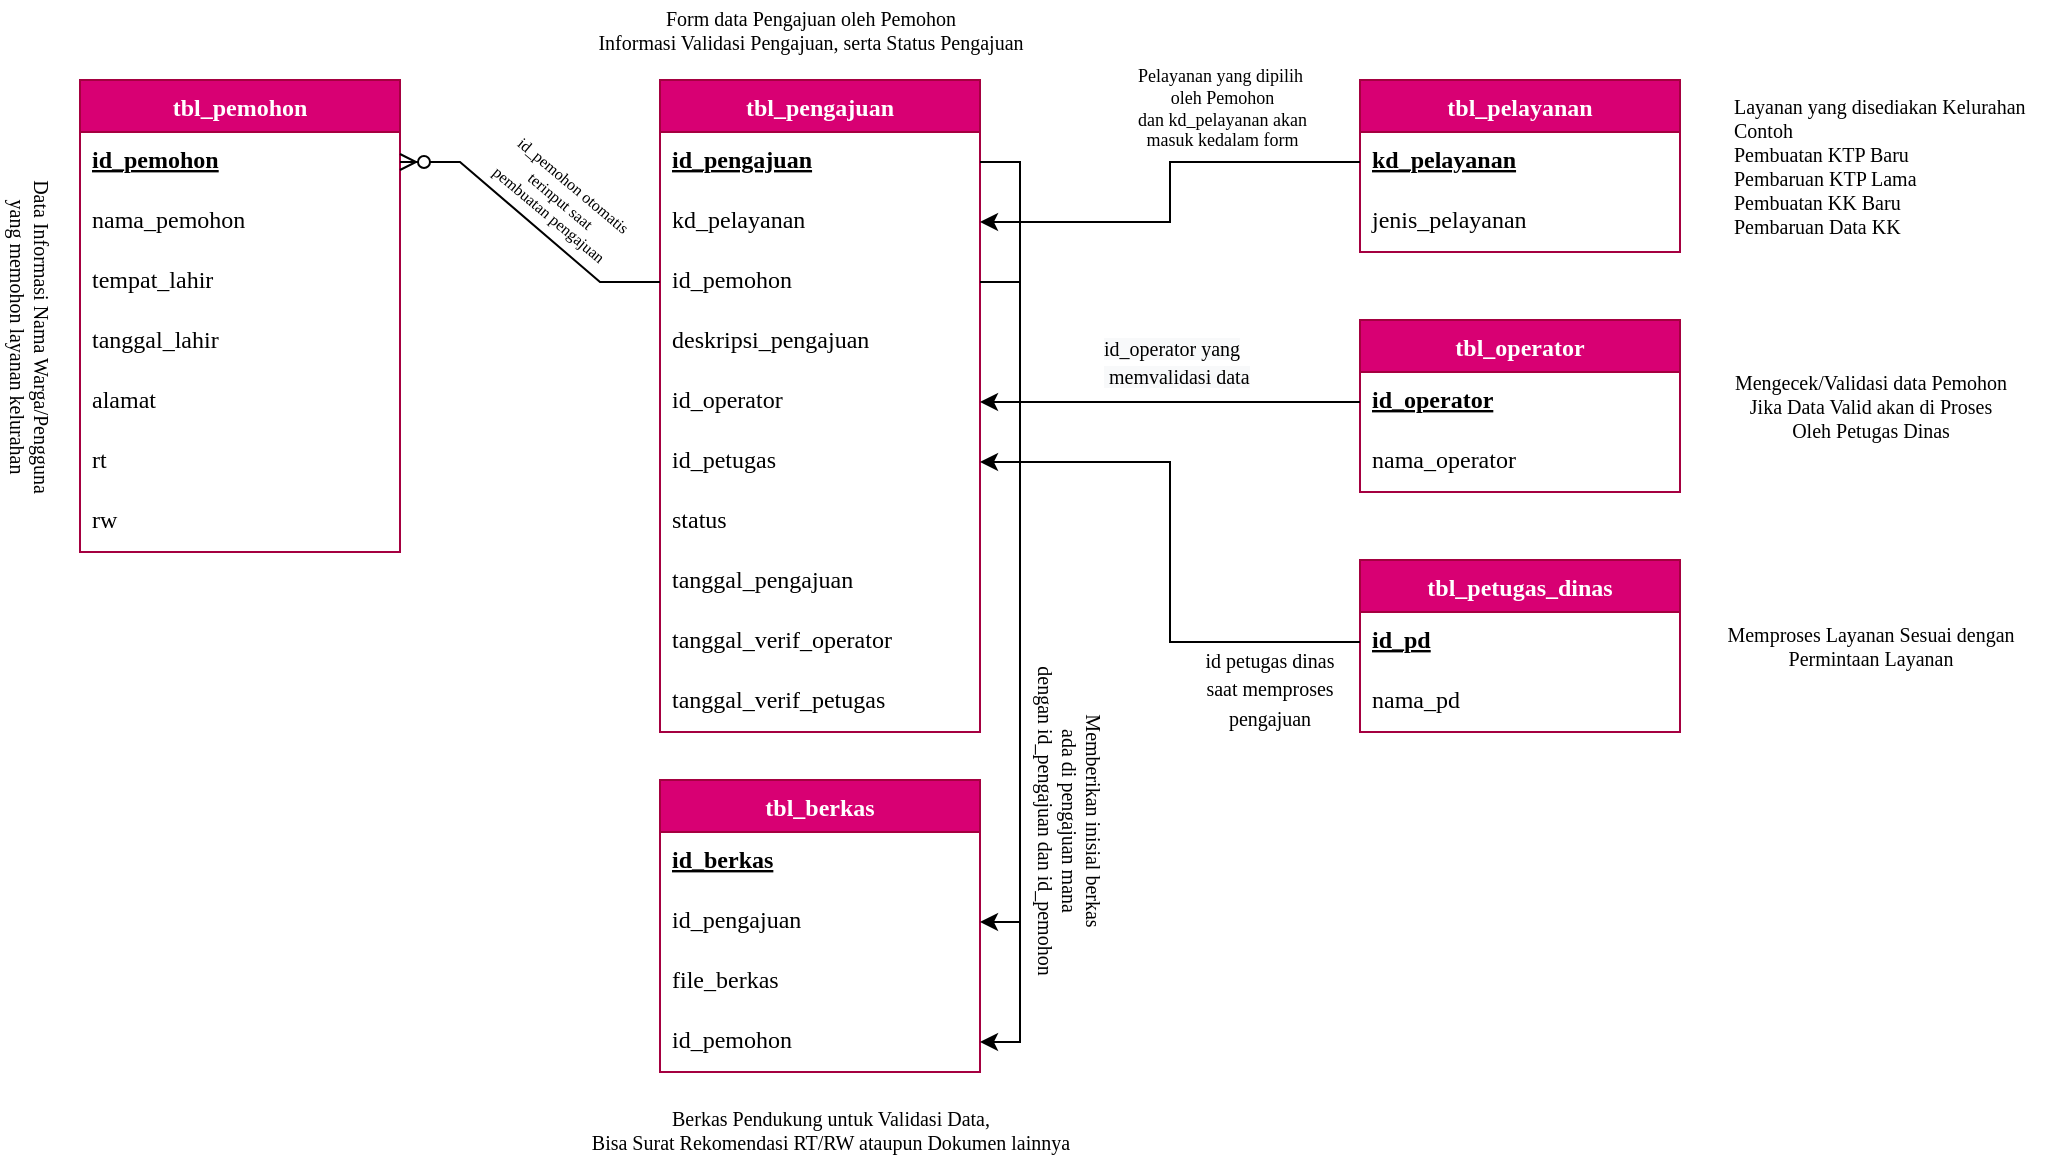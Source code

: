 <mxfile version="17.3.0" type="github"><diagram id="S2zcIJTV4yihRADVulQJ" name="Page-1"><mxGraphModel dx="1040" dy="528" grid="1" gridSize="10" guides="1" tooltips="1" connect="1" arrows="1" fold="1" page="1" pageScale="1" pageWidth="1100" pageHeight="850" background="none" math="0" shadow="0"><root><mxCell id="0"/><mxCell id="1" parent="0"/><mxCell id="urCnK-_kqWjpuuKNFAzV-19" value="tbl_pemohon" style="swimlane;fontStyle=1;childLayout=stackLayout;horizontal=1;startSize=26;horizontalStack=0;resizeParent=1;resizeParentMax=0;resizeLast=0;collapsible=1;marginBottom=0;align=center;fontSize=12;fontFamily=Google Sans;fontSource=https%3A%2F%2Ffonts.googleapis.com%2Fcss%3Ffamily%3DGoogle%2BSans;fillColor=#d80073;strokeColor=#A50040;fontColor=#ffffff;" vertex="1" parent="1"><mxGeometry x="140" y="200" width="160" height="236" as="geometry"/></mxCell><mxCell id="urCnK-_kqWjpuuKNFAzV-20" value="id_pemohon" style="text;strokeColor=none;fillColor=none;spacingLeft=4;spacingRight=4;overflow=hidden;rotatable=0;points=[[0,0.5],[1,0.5]];portConstraint=eastwest;fontSize=12;fontFamily=Google Sans;fontSource=https%3A%2F%2Ffonts.googleapis.com%2Fcss%3Ffamily%3DGoogle%2BSans;fontStyle=5" vertex="1" parent="urCnK-_kqWjpuuKNFAzV-19"><mxGeometry y="26" width="160" height="30" as="geometry"/></mxCell><mxCell id="urCnK-_kqWjpuuKNFAzV-21" value="nama_pemohon" style="text;strokeColor=none;fillColor=none;spacingLeft=4;spacingRight=4;overflow=hidden;rotatable=0;points=[[0,0.5],[1,0.5]];portConstraint=eastwest;fontSize=12;fontFamily=Google Sans;fontSource=https%3A%2F%2Ffonts.googleapis.com%2Fcss%3Ffamily%3DGoogle%2BSans;" vertex="1" parent="urCnK-_kqWjpuuKNFAzV-19"><mxGeometry y="56" width="160" height="30" as="geometry"/></mxCell><mxCell id="urCnK-_kqWjpuuKNFAzV-22" value="tempat_lahir" style="text;strokeColor=none;fillColor=none;spacingLeft=4;spacingRight=4;overflow=hidden;rotatable=0;points=[[0,0.5],[1,0.5]];portConstraint=eastwest;fontSize=12;fontFamily=Google Sans;fontSource=https%3A%2F%2Ffonts.googleapis.com%2Fcss%3Ffamily%3DGoogle%2BSans;" vertex="1" parent="urCnK-_kqWjpuuKNFAzV-19"><mxGeometry y="86" width="160" height="30" as="geometry"/></mxCell><mxCell id="urCnK-_kqWjpuuKNFAzV-23" value="tanggal_lahir" style="text;strokeColor=none;fillColor=none;spacingLeft=4;spacingRight=4;overflow=hidden;rotatable=0;points=[[0,0.5],[1,0.5]];portConstraint=eastwest;fontSize=12;fontFamily=Google Sans;fontSource=https%3A%2F%2Ffonts.googleapis.com%2Fcss%3Ffamily%3DGoogle%2BSans;" vertex="1" parent="urCnK-_kqWjpuuKNFAzV-19"><mxGeometry y="116" width="160" height="30" as="geometry"/></mxCell><mxCell id="urCnK-_kqWjpuuKNFAzV-24" value="alamat" style="text;strokeColor=none;fillColor=none;spacingLeft=4;spacingRight=4;overflow=hidden;rotatable=0;points=[[0,0.5],[1,0.5]];portConstraint=eastwest;fontSize=12;fontFamily=Google Sans;fontSource=https%3A%2F%2Ffonts.googleapis.com%2Fcss%3Ffamily%3DGoogle%2BSans;" vertex="1" parent="urCnK-_kqWjpuuKNFAzV-19"><mxGeometry y="146" width="160" height="30" as="geometry"/></mxCell><mxCell id="urCnK-_kqWjpuuKNFAzV-25" value="rt" style="text;strokeColor=none;fillColor=none;spacingLeft=4;spacingRight=4;overflow=hidden;rotatable=0;points=[[0,0.5],[1,0.5]];portConstraint=eastwest;fontSize=12;fontFamily=Google Sans;fontSource=https%3A%2F%2Ffonts.googleapis.com%2Fcss%3Ffamily%3DGoogle%2BSans;" vertex="1" parent="urCnK-_kqWjpuuKNFAzV-19"><mxGeometry y="176" width="160" height="30" as="geometry"/></mxCell><mxCell id="urCnK-_kqWjpuuKNFAzV-26" value="rw" style="text;strokeColor=none;fillColor=none;spacingLeft=4;spacingRight=4;overflow=hidden;rotatable=0;points=[[0,0.5],[1,0.5]];portConstraint=eastwest;fontSize=12;fontFamily=Google Sans;fontSource=https%3A%2F%2Ffonts.googleapis.com%2Fcss%3Ffamily%3DGoogle%2BSans;" vertex="1" parent="urCnK-_kqWjpuuKNFAzV-19"><mxGeometry y="206" width="160" height="30" as="geometry"/></mxCell><mxCell id="urCnK-_kqWjpuuKNFAzV-27" value="tbl_pengajuan" style="swimlane;fontStyle=1;childLayout=stackLayout;horizontal=1;startSize=26;horizontalStack=0;resizeParent=1;resizeParentMax=0;resizeLast=0;collapsible=1;marginBottom=0;align=center;fontSize=12;fontFamily=Google Sans;fontSource=https%3A%2F%2Ffonts.googleapis.com%2Fcss%3Ffamily%3DGoogle%2BSans;fillColor=#d80073;strokeColor=#A50040;fontColor=#ffffff;" vertex="1" parent="1"><mxGeometry x="430" y="200" width="160" height="326" as="geometry"/></mxCell><mxCell id="urCnK-_kqWjpuuKNFAzV-28" value="id_pengajuan" style="text;strokeColor=none;fillColor=none;spacingLeft=4;spacingRight=4;overflow=hidden;rotatable=0;points=[[0,0.5],[1,0.5]];portConstraint=eastwest;fontSize=12;fontFamily=Google Sans;fontSource=https%3A%2F%2Ffonts.googleapis.com%2Fcss%3Ffamily%3DGoogle%2BSans;fontStyle=5" vertex="1" parent="urCnK-_kqWjpuuKNFAzV-27"><mxGeometry y="26" width="160" height="30" as="geometry"/></mxCell><mxCell id="urCnK-_kqWjpuuKNFAzV-29" value="kd_pelayanan" style="text;strokeColor=none;fillColor=none;spacingLeft=4;spacingRight=4;overflow=hidden;rotatable=0;points=[[0,0.5],[1,0.5]];portConstraint=eastwest;fontSize=12;fontFamily=Google Sans;fontSource=https%3A%2F%2Ffonts.googleapis.com%2Fcss%3Ffamily%3DGoogle%2BSans;" vertex="1" parent="urCnK-_kqWjpuuKNFAzV-27"><mxGeometry y="56" width="160" height="30" as="geometry"/></mxCell><mxCell id="urCnK-_kqWjpuuKNFAzV-30" value="id_pemohon" style="text;strokeColor=none;fillColor=none;spacingLeft=4;spacingRight=4;overflow=hidden;rotatable=0;points=[[0,0.5],[1,0.5]];portConstraint=eastwest;fontSize=12;fontFamily=Google Sans;fontSource=https%3A%2F%2Ffonts.googleapis.com%2Fcss%3Ffamily%3DGoogle%2BSans;" vertex="1" parent="urCnK-_kqWjpuuKNFAzV-27"><mxGeometry y="86" width="160" height="30" as="geometry"/></mxCell><mxCell id="urCnK-_kqWjpuuKNFAzV-31" value="deskripsi_pengajuan" style="text;strokeColor=none;fillColor=none;spacingLeft=4;spacingRight=4;overflow=hidden;rotatable=0;points=[[0,0.5],[1,0.5]];portConstraint=eastwest;fontSize=12;fontFamily=Google Sans;fontSource=https%3A%2F%2Ffonts.googleapis.com%2Fcss%3Ffamily%3DGoogle%2BSans;" vertex="1" parent="urCnK-_kqWjpuuKNFAzV-27"><mxGeometry y="116" width="160" height="30" as="geometry"/></mxCell><mxCell id="urCnK-_kqWjpuuKNFAzV-32" value="id_operator" style="text;strokeColor=none;fillColor=none;spacingLeft=4;spacingRight=4;overflow=hidden;rotatable=0;points=[[0,0.5],[1,0.5]];portConstraint=eastwest;fontSize=12;fontFamily=Google Sans;fontSource=https%3A%2F%2Ffonts.googleapis.com%2Fcss%3Ffamily%3DGoogle%2BSans;" vertex="1" parent="urCnK-_kqWjpuuKNFAzV-27"><mxGeometry y="146" width="160" height="30" as="geometry"/></mxCell><mxCell id="urCnK-_kqWjpuuKNFAzV-33" value="id_petugas" style="text;strokeColor=none;fillColor=none;spacingLeft=4;spacingRight=4;overflow=hidden;rotatable=0;points=[[0,0.5],[1,0.5]];portConstraint=eastwest;fontSize=12;fontFamily=Google Sans;fontSource=https%3A%2F%2Ffonts.googleapis.com%2Fcss%3Ffamily%3DGoogle%2BSans;" vertex="1" parent="urCnK-_kqWjpuuKNFAzV-27"><mxGeometry y="176" width="160" height="30" as="geometry"/></mxCell><mxCell id="urCnK-_kqWjpuuKNFAzV-34" value="status" style="text;strokeColor=none;fillColor=none;spacingLeft=4;spacingRight=4;overflow=hidden;rotatable=0;points=[[0,0.5],[1,0.5]];portConstraint=eastwest;fontSize=12;fontFamily=Google Sans;fontSource=https%3A%2F%2Ffonts.googleapis.com%2Fcss%3Ffamily%3DGoogle%2BSans;" vertex="1" parent="urCnK-_kqWjpuuKNFAzV-27"><mxGeometry y="206" width="160" height="30" as="geometry"/></mxCell><mxCell id="urCnK-_kqWjpuuKNFAzV-36" value="tanggal_pengajuan" style="text;strokeColor=none;fillColor=none;spacingLeft=4;spacingRight=4;overflow=hidden;rotatable=0;points=[[0,0.5],[1,0.5]];portConstraint=eastwest;fontSize=12;fontFamily=Google Sans;fontSource=https%3A%2F%2Ffonts.googleapis.com%2Fcss%3Ffamily%3DGoogle%2BSans;" vertex="1" parent="urCnK-_kqWjpuuKNFAzV-27"><mxGeometry y="236" width="160" height="30" as="geometry"/></mxCell><mxCell id="urCnK-_kqWjpuuKNFAzV-37" value="tanggal_verif_operator" style="text;strokeColor=none;fillColor=none;spacingLeft=4;spacingRight=4;overflow=hidden;rotatable=0;points=[[0,0.5],[1,0.5]];portConstraint=eastwest;fontSize=12;fontFamily=Google Sans;fontSource=https%3A%2F%2Ffonts.googleapis.com%2Fcss%3Ffamily%3DGoogle%2BSans;" vertex="1" parent="urCnK-_kqWjpuuKNFAzV-27"><mxGeometry y="266" width="160" height="30" as="geometry"/></mxCell><mxCell id="urCnK-_kqWjpuuKNFAzV-38" value="tanggal_verif_petugas" style="text;strokeColor=none;fillColor=none;spacingLeft=4;spacingRight=4;overflow=hidden;rotatable=0;points=[[0,0.5],[1,0.5]];portConstraint=eastwest;fontSize=12;fontFamily=Google Sans;fontSource=https%3A%2F%2Ffonts.googleapis.com%2Fcss%3Ffamily%3DGoogle%2BSans;" vertex="1" parent="urCnK-_kqWjpuuKNFAzV-27"><mxGeometry y="296" width="160" height="30" as="geometry"/></mxCell><mxCell id="urCnK-_kqWjpuuKNFAzV-35" value="" style="edgeStyle=entityRelationEdgeStyle;fontSize=12;html=1;endArrow=ERzeroToMany;endFill=1;rounded=0;fontFamily=Google Sans;fontSource=https%3A%2F%2Ffonts.googleapis.com%2Fcss%3Ffamily%3DGoogle%2BSans;entryX=1;entryY=0.5;entryDx=0;entryDy=0;" edge="1" parent="1" source="urCnK-_kqWjpuuKNFAzV-30" target="urCnK-_kqWjpuuKNFAzV-20"><mxGeometry width="100" height="100" relative="1" as="geometry"><mxPoint x="270" y="330" as="sourcePoint"/><mxPoint x="370" y="230" as="targetPoint"/></mxGeometry></mxCell><mxCell id="urCnK-_kqWjpuuKNFAzV-39" value="tbl_pelayanan" style="swimlane;fontStyle=1;childLayout=stackLayout;horizontal=1;startSize=26;horizontalStack=0;resizeParent=1;resizeParentMax=0;resizeLast=0;collapsible=1;marginBottom=0;align=center;fontSize=12;fontFamily=Google Sans;fontSource=https%3A%2F%2Ffonts.googleapis.com%2Fcss%3Ffamily%3DGoogle%2BSans;labelBackgroundColor=none;fillColor=#d80073;strokeColor=#A50040;fontColor=#ffffff;" vertex="1" parent="1"><mxGeometry x="780" y="200" width="160" height="86" as="geometry"/></mxCell><mxCell id="urCnK-_kqWjpuuKNFAzV-40" value="kd_pelayanan" style="text;strokeColor=none;fillColor=none;spacingLeft=4;spacingRight=4;overflow=hidden;rotatable=0;points=[[0,0.5],[1,0.5]];portConstraint=eastwest;fontSize=12;fontFamily=Google Sans;fontSource=https%3A%2F%2Ffonts.googleapis.com%2Fcss%3Ffamily%3DGoogle%2BSans;fontStyle=5" vertex="1" parent="urCnK-_kqWjpuuKNFAzV-39"><mxGeometry y="26" width="160" height="30" as="geometry"/></mxCell><mxCell id="urCnK-_kqWjpuuKNFAzV-41" value="jenis_pelayanan" style="text;strokeColor=none;fillColor=none;spacingLeft=4;spacingRight=4;overflow=hidden;rotatable=0;points=[[0,0.5],[1,0.5]];portConstraint=eastwest;fontSize=12;fontFamily=Google Sans;fontSource=https%3A%2F%2Ffonts.googleapis.com%2Fcss%3Ffamily%3DGoogle%2BSans;" vertex="1" parent="urCnK-_kqWjpuuKNFAzV-39"><mxGeometry y="56" width="160" height="30" as="geometry"/></mxCell><mxCell id="urCnK-_kqWjpuuKNFAzV-52" value="tbl_operator" style="swimlane;fontStyle=1;childLayout=stackLayout;horizontal=1;startSize=26;horizontalStack=0;resizeParent=1;resizeParentMax=0;resizeLast=0;collapsible=1;marginBottom=0;align=center;fontSize=12;fontFamily=Google Sans;fontSource=https%3A%2F%2Ffonts.googleapis.com%2Fcss%3Ffamily%3DGoogle%2BSans;fillColor=#d80073;strokeColor=#A50040;fontColor=#ffffff;" vertex="1" parent="1"><mxGeometry x="780" y="320" width="160" height="86" as="geometry"/></mxCell><mxCell id="urCnK-_kqWjpuuKNFAzV-53" value="id_operator" style="text;strokeColor=none;fillColor=none;spacingLeft=4;spacingRight=4;overflow=hidden;rotatable=0;points=[[0,0.5],[1,0.5]];portConstraint=eastwest;fontSize=12;fontFamily=Google Sans;fontSource=https%3A%2F%2Ffonts.googleapis.com%2Fcss%3Ffamily%3DGoogle%2BSans;fontStyle=5" vertex="1" parent="urCnK-_kqWjpuuKNFAzV-52"><mxGeometry y="26" width="160" height="30" as="geometry"/></mxCell><mxCell id="urCnK-_kqWjpuuKNFAzV-54" value="nama_operator" style="text;strokeColor=none;fillColor=none;spacingLeft=4;spacingRight=4;overflow=hidden;rotatable=0;points=[[0,0.5],[1,0.5]];portConstraint=eastwest;fontSize=12;fontFamily=Google Sans;fontSource=https%3A%2F%2Ffonts.googleapis.com%2Fcss%3Ffamily%3DGoogle%2BSans;" vertex="1" parent="urCnK-_kqWjpuuKNFAzV-52"><mxGeometry y="56" width="160" height="30" as="geometry"/></mxCell><mxCell id="urCnK-_kqWjpuuKNFAzV-55" value="tbl_petugas_dinas" style="swimlane;fontStyle=1;childLayout=stackLayout;horizontal=1;startSize=26;horizontalStack=0;resizeParent=1;resizeParentMax=0;resizeLast=0;collapsible=1;marginBottom=0;align=center;fontSize=12;fontFamily=Google Sans;fontSource=https%3A%2F%2Ffonts.googleapis.com%2Fcss%3Ffamily%3DGoogle%2BSans;fillColor=#d80073;strokeColor=#A50040;fontColor=#ffffff;" vertex="1" parent="1"><mxGeometry x="780" y="440" width="160" height="86" as="geometry"/></mxCell><mxCell id="urCnK-_kqWjpuuKNFAzV-56" value="id_pd" style="text;strokeColor=none;fillColor=none;spacingLeft=4;spacingRight=4;overflow=hidden;rotatable=0;points=[[0,0.5],[1,0.5]];portConstraint=eastwest;fontSize=12;fontFamily=Google Sans;fontSource=https%3A%2F%2Ffonts.googleapis.com%2Fcss%3Ffamily%3DGoogle%2BSans;fontStyle=5" vertex="1" parent="urCnK-_kqWjpuuKNFAzV-55"><mxGeometry y="26" width="160" height="30" as="geometry"/></mxCell><mxCell id="urCnK-_kqWjpuuKNFAzV-57" value="nama_pd" style="text;strokeColor=none;fillColor=none;spacingLeft=4;spacingRight=4;overflow=hidden;rotatable=0;points=[[0,0.5],[1,0.5]];portConstraint=eastwest;fontSize=12;fontFamily=Google Sans;fontSource=https%3A%2F%2Ffonts.googleapis.com%2Fcss%3Ffamily%3DGoogle%2BSans;" vertex="1" parent="urCnK-_kqWjpuuKNFAzV-55"><mxGeometry y="56" width="160" height="30" as="geometry"/></mxCell><mxCell id="urCnK-_kqWjpuuKNFAzV-58" value="tbl_berkas" style="swimlane;fontStyle=1;childLayout=stackLayout;horizontal=1;startSize=26;horizontalStack=0;resizeParent=1;resizeParentMax=0;resizeLast=0;collapsible=1;marginBottom=0;align=center;fontSize=12;fontFamily=Google Sans;fontSource=https%3A%2F%2Ffonts.googleapis.com%2Fcss%3Ffamily%3DGoogle%2BSans;fillColor=#d80073;strokeColor=#A50040;fontColor=#ffffff;" vertex="1" parent="1"><mxGeometry x="430" y="550" width="160" height="146" as="geometry"/></mxCell><mxCell id="urCnK-_kqWjpuuKNFAzV-59" value="id_berkas" style="text;strokeColor=none;fillColor=none;spacingLeft=4;spacingRight=4;overflow=hidden;rotatable=0;points=[[0,0.5],[1,0.5]];portConstraint=eastwest;fontSize=12;fontFamily=Google Sans;fontSource=https%3A%2F%2Ffonts.googleapis.com%2Fcss%3Ffamily%3DGoogle%2BSans;fontStyle=5" vertex="1" parent="urCnK-_kqWjpuuKNFAzV-58"><mxGeometry y="26" width="160" height="30" as="geometry"/></mxCell><mxCell id="urCnK-_kqWjpuuKNFAzV-60" value="id_pengajuan" style="text;strokeColor=none;fillColor=none;spacingLeft=4;spacingRight=4;overflow=hidden;rotatable=0;points=[[0,0.5],[1,0.5]];portConstraint=eastwest;fontSize=12;fontFamily=Google Sans;fontSource=https%3A%2F%2Ffonts.googleapis.com%2Fcss%3Ffamily%3DGoogle%2BSans;" vertex="1" parent="urCnK-_kqWjpuuKNFAzV-58"><mxGeometry y="56" width="160" height="30" as="geometry"/></mxCell><mxCell id="urCnK-_kqWjpuuKNFAzV-61" value="file_berkas" style="text;strokeColor=none;fillColor=none;spacingLeft=4;spacingRight=4;overflow=hidden;rotatable=0;points=[[0,0.5],[1,0.5]];portConstraint=eastwest;fontSize=12;fontFamily=Google Sans;fontSource=https%3A%2F%2Ffonts.googleapis.com%2Fcss%3Ffamily%3DGoogle%2BSans;" vertex="1" parent="urCnK-_kqWjpuuKNFAzV-58"><mxGeometry y="86" width="160" height="30" as="geometry"/></mxCell><mxCell id="urCnK-_kqWjpuuKNFAzV-62" value="id_pemohon" style="text;strokeColor=none;fillColor=none;spacingLeft=4;spacingRight=4;overflow=hidden;rotatable=0;points=[[0,0.5],[1,0.5]];portConstraint=eastwest;fontSize=12;fontFamily=Google Sans;fontSource=https%3A%2F%2Ffonts.googleapis.com%2Fcss%3Ffamily%3DGoogle%2BSans;" vertex="1" parent="urCnK-_kqWjpuuKNFAzV-58"><mxGeometry y="116" width="160" height="30" as="geometry"/></mxCell><mxCell id="urCnK-_kqWjpuuKNFAzV-72" value="Memberikan inisial berkas&lt;br style=&quot;font-size: 10px&quot;&gt;ada di pengajuan mana&lt;br style=&quot;font-size: 10px&quot;&gt;dengan id_pengajuan dan id_pemohon" style="text;html=1;align=center;verticalAlign=middle;resizable=0;points=[];autosize=1;strokeColor=none;fillColor=none;fontFamily=Google Sans;fontSize=10;rotation=90;" vertex="1" parent="1"><mxGeometry x="540" y="550" width="190" height="40" as="geometry"/></mxCell><mxCell id="urCnK-_kqWjpuuKNFAzV-75" value="&lt;span style=&quot;color: rgb(0, 0, 0); font-family: &amp;quot;google sans&amp;quot;; font-size: 10px; font-style: normal; font-weight: 400; letter-spacing: normal; text-align: right; text-indent: 0px; text-transform: none; word-spacing: 0px; background-color: rgb(248, 249, 250); display: inline; float: none;&quot;&gt;id_operator yang&lt;/span&gt;&lt;br style=&quot;color: rgb(0, 0, 0); font-family: &amp;quot;google sans&amp;quot;; font-size: 10px; font-style: normal; font-weight: 400; letter-spacing: normal; text-align: right; text-indent: 0px; text-transform: none; word-spacing: 0px; background-color: rgb(248, 249, 250);&quot;&gt;&lt;span style=&quot;color: rgb(0, 0, 0); font-family: &amp;quot;google sans&amp;quot;; font-size: 10px; font-style: normal; font-weight: 400; letter-spacing: normal; text-align: right; text-indent: 0px; text-transform: none; word-spacing: 0px; background-color: rgb(248, 249, 250); display: inline; float: none;&quot;&gt;&amp;nbsp;memvalidasi data&lt;/span&gt;" style="text;whiteSpace=wrap;html=1;fontSize=12;fontFamily=Google Sans;" vertex="1" parent="1"><mxGeometry x="650" y="320" width="110" height="50" as="geometry"/></mxCell><mxCell id="urCnK-_kqWjpuuKNFAzV-76" style="edgeStyle=orthogonalEdgeStyle;rounded=0;orthogonalLoop=1;jettySize=auto;html=1;exitX=0;exitY=0.5;exitDx=0;exitDy=0;entryX=1;entryY=0.5;entryDx=0;entryDy=0;fontFamily=Google Sans;fontSource=https%3A%2F%2Ffonts.googleapis.com%2Fcss%3Ffamily%3DGoogle%2BSans;fontSize=12;" edge="1" parent="1" source="urCnK-_kqWjpuuKNFAzV-53" target="urCnK-_kqWjpuuKNFAzV-32"><mxGeometry relative="1" as="geometry"/></mxCell><mxCell id="urCnK-_kqWjpuuKNFAzV-77" style="edgeStyle=orthogonalEdgeStyle;rounded=0;orthogonalLoop=1;jettySize=auto;html=1;exitX=1;exitY=0.5;exitDx=0;exitDy=0;fontFamily=Google Sans;fontSource=https%3A%2F%2Ffonts.googleapis.com%2Fcss%3Ffamily%3DGoogle%2BSans;fontSize=12;" edge="1" parent="1" source="urCnK-_kqWjpuuKNFAzV-28" target="urCnK-_kqWjpuuKNFAzV-60"><mxGeometry relative="1" as="geometry"/></mxCell><mxCell id="urCnK-_kqWjpuuKNFAzV-78" style="edgeStyle=orthogonalEdgeStyle;rounded=0;orthogonalLoop=1;jettySize=auto;html=1;exitX=0;exitY=0.5;exitDx=0;exitDy=0;entryX=1;entryY=0.5;entryDx=0;entryDy=0;fontFamily=Google Sans;fontSource=https%3A%2F%2Ffonts.googleapis.com%2Fcss%3Ffamily%3DGoogle%2BSans;fontSize=12;" edge="1" parent="1" source="urCnK-_kqWjpuuKNFAzV-40" target="urCnK-_kqWjpuuKNFAzV-29"><mxGeometry relative="1" as="geometry"/></mxCell><mxCell id="urCnK-_kqWjpuuKNFAzV-79" style="edgeStyle=orthogonalEdgeStyle;rounded=0;orthogonalLoop=1;jettySize=auto;html=1;exitX=0;exitY=0.5;exitDx=0;exitDy=0;entryX=1;entryY=0.5;entryDx=0;entryDy=0;fontFamily=Google Sans;fontSource=https%3A%2F%2Ffonts.googleapis.com%2Fcss%3Ffamily%3DGoogle%2BSans;fontSize=12;" edge="1" parent="1" source="urCnK-_kqWjpuuKNFAzV-56" target="urCnK-_kqWjpuuKNFAzV-33"><mxGeometry relative="1" as="geometry"/></mxCell><mxCell id="urCnK-_kqWjpuuKNFAzV-80" value="Data Informasi Nama Warga/Pengguna&lt;br&gt;yang memohon layanan kelurahan" style="text;html=1;align=center;verticalAlign=middle;resizable=0;points=[];autosize=1;strokeColor=none;fillColor=none;fontFamily=Google Sans;fontSize=10;rotation=90;" vertex="1" parent="1"><mxGeometry x="20" y="313" width="190" height="30" as="geometry"/></mxCell><mxCell id="urCnK-_kqWjpuuKNFAzV-81" value="Mengecek/Validasi data Pemohon&lt;br&gt;Jika Data Valid akan di Proses&lt;br&gt;Oleh Petugas Dinas" style="text;html=1;align=center;verticalAlign=middle;resizable=0;points=[];autosize=1;strokeColor=none;fillColor=none;fontFamily=Google Sans;fontSize=10;rotation=0;" vertex="1" parent="1"><mxGeometry x="950" y="343" width="170" height="40" as="geometry"/></mxCell><mxCell id="urCnK-_kqWjpuuKNFAzV-82" value="Memproses Layanan Sesuai dengan&lt;br&gt;Permintaan Layanan" style="text;html=1;align=center;verticalAlign=middle;resizable=0;points=[];autosize=1;strokeColor=none;fillColor=none;fontFamily=Google Sans;fontSize=10;rotation=0;" vertex="1" parent="1"><mxGeometry x="945" y="468" width="180" height="30" as="geometry"/></mxCell><mxCell id="urCnK-_kqWjpuuKNFAzV-83" value="Layanan yang disediakan Kelurahan&lt;br&gt;Contoh&lt;br&gt;Pembuatan KTP Baru&lt;br&gt;Pembaruan KTP Lama&lt;br&gt;Pembuatan KK Baru&lt;br&gt;Pembaruan Data KK" style="text;html=1;align=left;verticalAlign=middle;resizable=0;points=[];autosize=1;strokeColor=none;fillColor=none;fontFamily=Google Sans;fontSize=10;rotation=0;" vertex="1" parent="1"><mxGeometry x="965" y="203" width="170" height="80" as="geometry"/></mxCell><mxCell id="urCnK-_kqWjpuuKNFAzV-84" value="Form data Pengajuan oleh Pemohon&lt;br&gt;Informasi Validasi Pengajuan, serta Status Pengajuan" style="text;html=1;align=center;verticalAlign=middle;resizable=0;points=[];autosize=1;strokeColor=none;fillColor=none;fontFamily=Google Sans;fontSize=10;rotation=0;" vertex="1" parent="1"><mxGeometry x="380" y="160" width="250" height="30" as="geometry"/></mxCell><mxCell id="urCnK-_kqWjpuuKNFAzV-85" value="Berkas Pendukung untuk Validasi Data,&lt;br&gt;Bisa Surat Rekomendasi RT/RW ataupun Dokumen lainnya" style="text;html=1;align=center;verticalAlign=middle;resizable=0;points=[];autosize=1;strokeColor=none;fillColor=none;fontFamily=Google Sans;fontSize=10;rotation=0;" vertex="1" parent="1"><mxGeometry x="380" y="710" width="270" height="30" as="geometry"/></mxCell><mxCell id="urCnK-_kqWjpuuKNFAzV-86" value="id_pemohon otomatis &lt;br style=&quot;font-size: 8px;&quot;&gt;terinput saat&lt;br style=&quot;font-size: 8px;&quot;&gt;pembuatan pengajuan" style="text;html=1;align=center;verticalAlign=middle;resizable=0;points=[];autosize=1;strokeColor=none;fillColor=none;fontFamily=Google Sans;fontSize=8;rotation=40;" vertex="1" parent="1"><mxGeometry x="330" y="240" width="100" height="40" as="geometry"/></mxCell><mxCell id="urCnK-_kqWjpuuKNFAzV-87" value="&lt;div style=&quot;&quot;&gt;&lt;span style=&quot;font-size: 10px&quot;&gt;&lt;font face=&quot;google sans&quot;&gt;id petugas dinas&lt;br&gt;saat memproses&lt;/font&gt;&lt;/span&gt;&lt;/div&gt;&lt;div style=&quot;&quot;&gt;&lt;span style=&quot;font-size: 10px&quot;&gt;&lt;font face=&quot;google sans&quot;&gt;pengajuan&lt;/font&gt;&lt;/span&gt;&lt;/div&gt;" style="text;whiteSpace=wrap;html=1;fontSize=12;fontFamily=Google Sans;align=center;" vertex="1" parent="1"><mxGeometry x="680" y="476" width="110" height="50" as="geometry"/></mxCell><mxCell id="urCnK-_kqWjpuuKNFAzV-88" value="&lt;div style=&quot;font-size: 9px;&quot;&gt;&lt;font face=&quot;google sans&quot; style=&quot;font-size: 9px;&quot;&gt;&lt;span style=&quot;font-size: 9px;&quot;&gt;Pelayanan yang dipilih&lt;br style=&quot;font-size: 9px;&quot;&gt;&lt;div style=&quot;text-align: center; font-size: 9px;&quot;&gt;&lt;span style=&quot;font-size: 9px;&quot;&gt;oleh Pemohon&lt;/span&gt;&lt;/div&gt;&lt;div style=&quot;text-align: center; font-size: 9px;&quot;&gt;&lt;span style=&quot;font-size: 9px;&quot;&gt;dan kd_pelayanan akan&lt;/span&gt;&lt;/div&gt;&lt;div style=&quot;text-align: center; font-size: 9px;&quot;&gt;&lt;span style=&quot;font-size: 9px;&quot;&gt;masuk kedalam form&lt;/span&gt;&lt;/div&gt;&lt;/span&gt;&lt;/font&gt;&lt;/div&gt;" style="text;whiteSpace=wrap;html=1;fontSize=9;fontFamily=Google Sans;" vertex="1" parent="1"><mxGeometry x="667" y="186" width="130" height="50" as="geometry"/></mxCell><mxCell id="urCnK-_kqWjpuuKNFAzV-89" style="edgeStyle=orthogonalEdgeStyle;rounded=0;orthogonalLoop=1;jettySize=auto;html=1;exitX=1;exitY=0.5;exitDx=0;exitDy=0;entryX=1;entryY=0.5;entryDx=0;entryDy=0;fontFamily=Google Sans;fontSource=https%3A%2F%2Ffonts.googleapis.com%2Fcss%3Ffamily%3DGoogle%2BSans;fontSize=9;fontColor=default;" edge="1" parent="1" source="urCnK-_kqWjpuuKNFAzV-30" target="urCnK-_kqWjpuuKNFAzV-62"><mxGeometry relative="1" as="geometry"/></mxCell></root></mxGraphModel></diagram></mxfile>